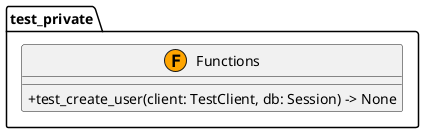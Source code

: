 @startuml
skinparam classAttributeIconSize 0

package "test_private" {
  class Functions <<(F,orange)>> {
    + test_create_user(client: TestClient, db: Session) -> None
  }
}

' Relationships
@enduml